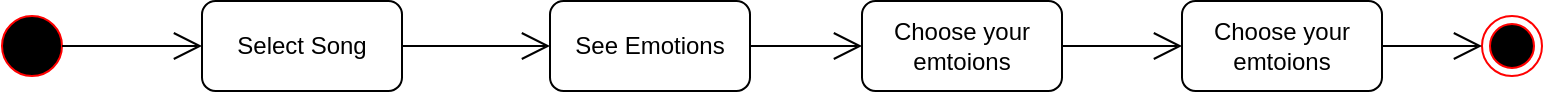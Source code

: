 <mxfile version="21.2.8" type="device">
  <diagram name="Pagina-1" id="cRLQu5AnUjknGKx3u6Ge">
    <mxGraphModel dx="1276" dy="606" grid="1" gridSize="10" guides="1" tooltips="1" connect="1" arrows="1" fold="1" page="1" pageScale="1" pageWidth="827" pageHeight="1169" math="0" shadow="0">
      <root>
        <mxCell id="0" />
        <mxCell id="1" parent="0" />
        <mxCell id="eE56fRcTvq2fknQPrmKP-1" value="Select Song" style="rounded=1;whiteSpace=wrap;html=1;" parent="1" vertex="1">
          <mxGeometry x="140" y="122.5" width="100" height="45" as="geometry" />
        </mxCell>
        <mxCell id="eE56fRcTvq2fknQPrmKP-2" value="" style="ellipse;html=1;fillColor=#000000;strokeColor=#ff0000;" parent="1" vertex="1">
          <mxGeometry x="40" y="130" width="30" height="30" as="geometry" />
        </mxCell>
        <mxCell id="eE56fRcTvq2fknQPrmKP-3" value="" style="ellipse;html=1;shape=endState;fillColor=#000000;strokeColor=#ff0000;" parent="1" vertex="1">
          <mxGeometry x="780" y="130" width="30" height="30" as="geometry" />
        </mxCell>
        <mxCell id="eE56fRcTvq2fknQPrmKP-4" value="See Emotions" style="rounded=1;whiteSpace=wrap;html=1;" parent="1" vertex="1">
          <mxGeometry x="314" y="122.5" width="100" height="45" as="geometry" />
        </mxCell>
        <mxCell id="eE56fRcTvq2fknQPrmKP-6" value="Choose your emtoions" style="rounded=1;whiteSpace=wrap;html=1;" parent="1" vertex="1">
          <mxGeometry x="470" y="122.5" width="100" height="45" as="geometry" />
        </mxCell>
        <mxCell id="eE56fRcTvq2fknQPrmKP-12" value="" style="endArrow=open;endFill=1;endSize=12;html=1;rounded=0;exitX=1;exitY=0.5;exitDx=0;exitDy=0;entryX=0;entryY=0.5;entryDx=0;entryDy=0;" parent="1" source="eE56fRcTvq2fknQPrmKP-1" target="eE56fRcTvq2fknQPrmKP-4" edge="1">
          <mxGeometry width="160" relative="1" as="geometry">
            <mxPoint x="200" y="133" as="sourcePoint" />
            <mxPoint x="280" y="83" as="targetPoint" />
            <Array as="points" />
          </mxGeometry>
        </mxCell>
        <mxCell id="eE56fRcTvq2fknQPrmKP-13" value="" style="endArrow=open;endFill=1;endSize=12;html=1;rounded=0;exitX=1;exitY=0.5;exitDx=0;exitDy=0;entryX=0;entryY=0.5;entryDx=0;entryDy=0;" parent="1" source="eE56fRcTvq2fknQPrmKP-4" target="eE56fRcTvq2fknQPrmKP-6" edge="1">
          <mxGeometry width="160" relative="1" as="geometry">
            <mxPoint x="200" y="178" as="sourcePoint" />
            <mxPoint x="280" y="253" as="targetPoint" />
            <Array as="points" />
          </mxGeometry>
        </mxCell>
        <mxCell id="eE56fRcTvq2fknQPrmKP-14" value="" style="endArrow=open;endFill=1;endSize=12;html=1;rounded=0;exitX=1;exitY=0.5;exitDx=0;exitDy=0;entryX=0;entryY=0.5;entryDx=0;entryDy=0;" parent="1" source="eE56fRcTvq2fknQPrmKP-2" target="eE56fRcTvq2fknQPrmKP-1" edge="1">
          <mxGeometry width="160" relative="1" as="geometry">
            <mxPoint x="70" y="180" as="sourcePoint" />
            <mxPoint x="120" y="180" as="targetPoint" />
            <Array as="points" />
          </mxGeometry>
        </mxCell>
        <mxCell id="v59CMJo1TA877CwNYfVe-2" value="Choose your emtoions" style="rounded=1;whiteSpace=wrap;html=1;" vertex="1" parent="1">
          <mxGeometry x="630" y="122.5" width="100" height="45" as="geometry" />
        </mxCell>
        <mxCell id="v59CMJo1TA877CwNYfVe-3" value="" style="endArrow=open;endFill=1;endSize=12;html=1;rounded=0;exitX=1;exitY=0.5;exitDx=0;exitDy=0;entryX=0;entryY=0.5;entryDx=0;entryDy=0;" edge="1" parent="1" source="eE56fRcTvq2fknQPrmKP-6" target="v59CMJo1TA877CwNYfVe-2">
          <mxGeometry width="160" relative="1" as="geometry">
            <mxPoint x="430" y="155" as="sourcePoint" />
            <mxPoint x="510" y="155" as="targetPoint" />
            <Array as="points" />
          </mxGeometry>
        </mxCell>
        <mxCell id="v59CMJo1TA877CwNYfVe-4" value="" style="endArrow=open;endFill=1;endSize=12;html=1;rounded=0;exitX=1;exitY=0.5;exitDx=0;exitDy=0;entryX=0;entryY=0.5;entryDx=0;entryDy=0;" edge="1" parent="1" source="v59CMJo1TA877CwNYfVe-2" target="eE56fRcTvq2fknQPrmKP-3">
          <mxGeometry width="160" relative="1" as="geometry">
            <mxPoint x="590" y="155" as="sourcePoint" />
            <mxPoint x="650" y="155" as="targetPoint" />
            <Array as="points" />
          </mxGeometry>
        </mxCell>
      </root>
    </mxGraphModel>
  </diagram>
</mxfile>

